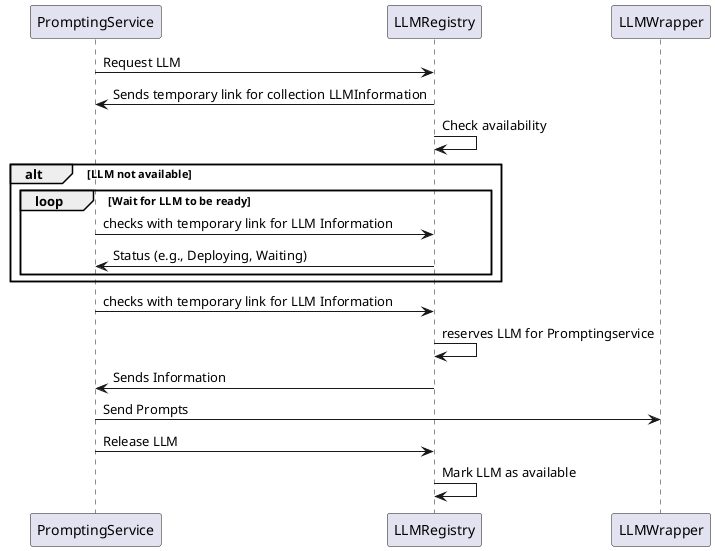 @startuml Workflow
participant PromptingService
participant LLMRegistry
participant LLMWrapper

PromptingService -> LLMRegistry: Request LLM
LLMRegistry -> PromptingService: Sends temporary link for collection LLMInformation
LLMRegistry -> LLMRegistry: Check availability
alt LLM not available
    loop Wait for LLM to be ready
        PromptingService -> LLMRegistry : checks with temporary link for LLM Information
        LLMRegistry -> PromptingService: Status (e.g., Deploying, Waiting)
    end
end
PromptingService -> LLMRegistry : checks with temporary link for LLM Information
LLMRegistry -> LLMRegistry: reserves LLM for Promptingservice
LLMRegistry -> PromptingService: Sends Information

PromptingService -> LLMWrapper: Send Prompts
PromptingService -> LLMRegistry: Release LLM
LLMRegistry -> LLMRegistry: Mark LLM as available
@enduml
